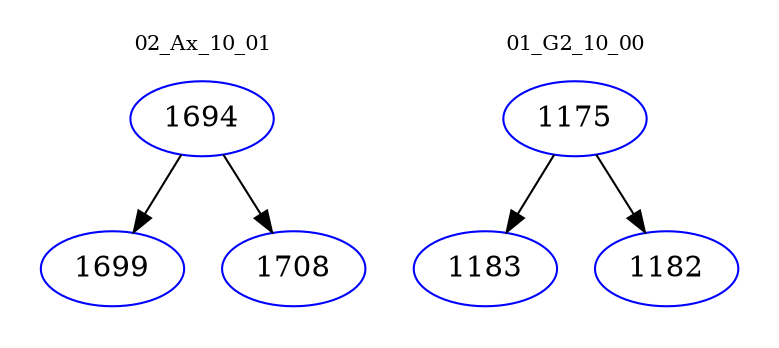 digraph{
subgraph cluster_0 {
color = white
label = "02_Ax_10_01";
fontsize=10;
T0_1694 [label="1694", color="blue"]
T0_1694 -> T0_1699 [color="black"]
T0_1699 [label="1699", color="blue"]
T0_1694 -> T0_1708 [color="black"]
T0_1708 [label="1708", color="blue"]
}
subgraph cluster_1 {
color = white
label = "01_G2_10_00";
fontsize=10;
T1_1175 [label="1175", color="blue"]
T1_1175 -> T1_1183 [color="black"]
T1_1183 [label="1183", color="blue"]
T1_1175 -> T1_1182 [color="black"]
T1_1182 [label="1182", color="blue"]
}
}
